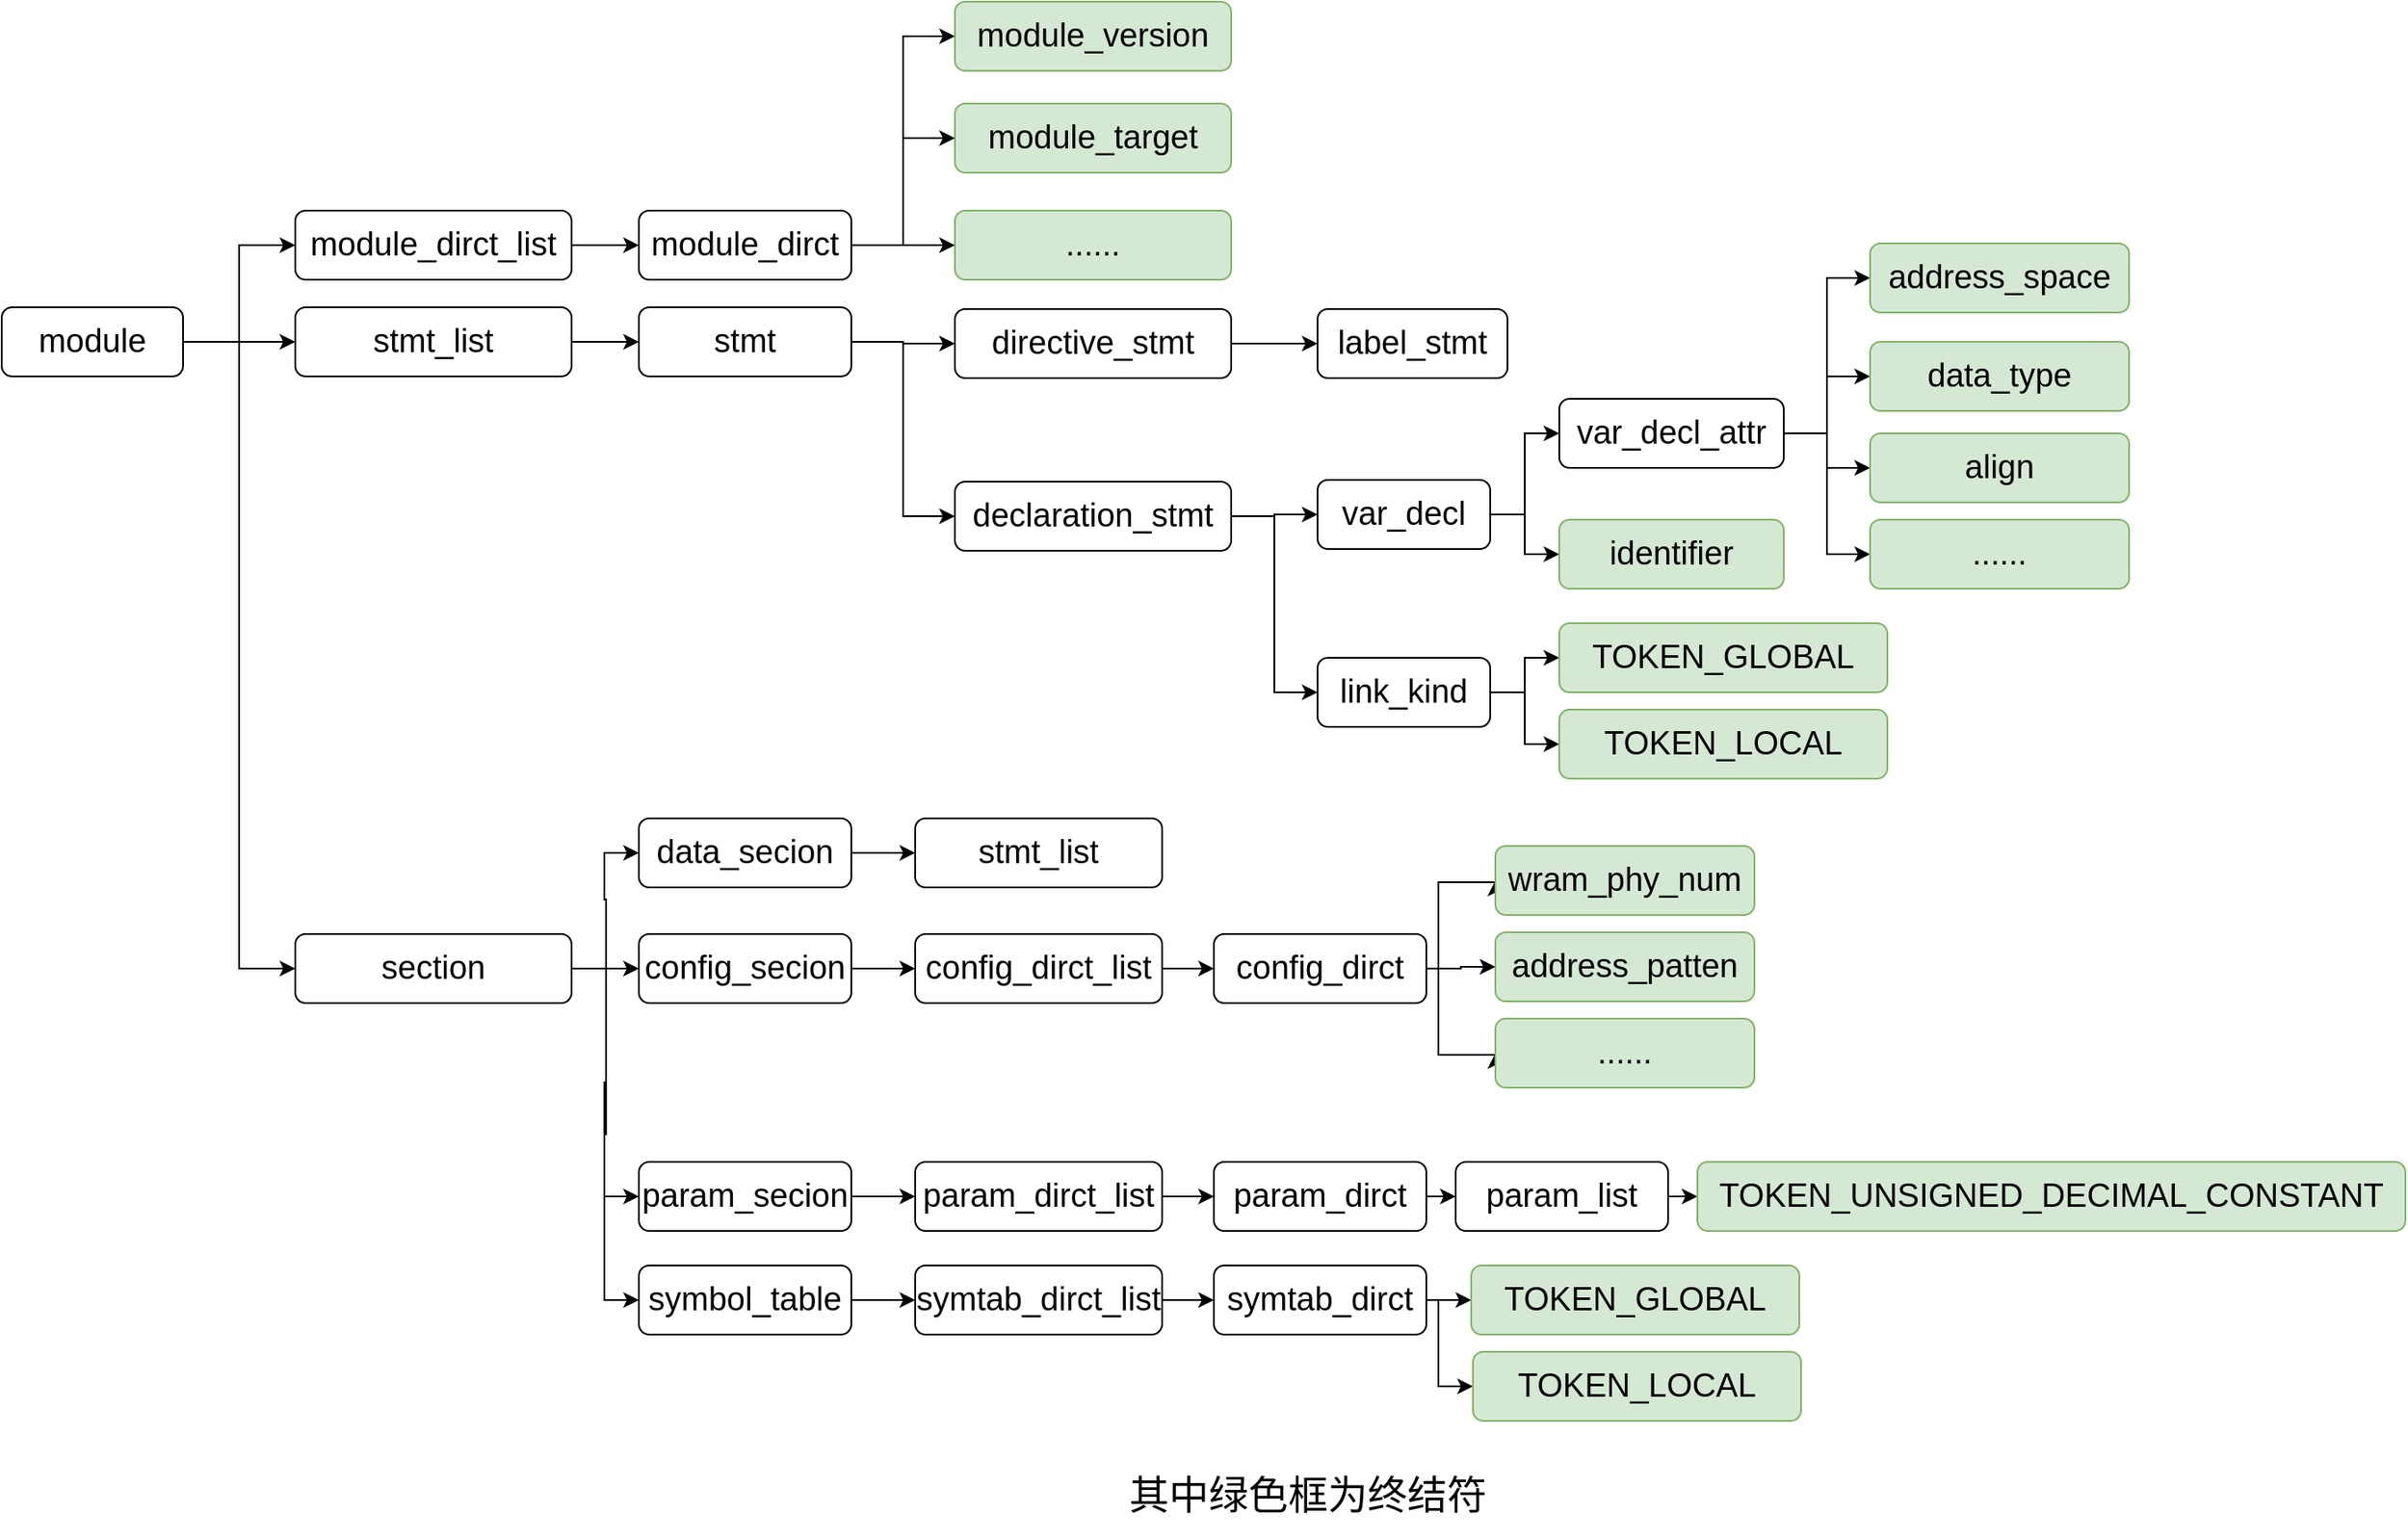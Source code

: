 <mxfile version="21.6.6" type="github">
  <diagram id="C5RBs43oDa-KdzZeNtuy" name="Page-1">
    <mxGraphModel dx="1795" dy="1033" grid="1" gridSize="10" guides="1" tooltips="1" connect="1" arrows="1" fold="1" page="1" pageScale="1" pageWidth="827" pageHeight="1169" math="0" shadow="0">
      <root>
        <mxCell id="WIyWlLk6GJQsqaUBKTNV-0" />
        <mxCell id="WIyWlLk6GJQsqaUBKTNV-1" parent="WIyWlLk6GJQsqaUBKTNV-0" />
        <mxCell id="9TsU0oxgmrffolLevtJS-0" value="&lt;font style=&quot;font-size: 23px;&quot;&gt;其中绿色框为终结符&lt;/font&gt;" style="text;strokeColor=none;align=left;fillColor=none;html=1;verticalAlign=middle;whiteSpace=wrap;rounded=0;" parent="WIyWlLk6GJQsqaUBKTNV-1" vertex="1">
          <mxGeometry x="691" y="880" width="225" height="50" as="geometry" />
        </mxCell>
        <mxCell id="9TsU0oxgmrffolLevtJS-9" style="edgeStyle=orthogonalEdgeStyle;rounded=0;orthogonalLoop=1;jettySize=auto;html=1;exitX=1;exitY=0.5;exitDx=0;exitDy=0;entryX=0;entryY=0.5;entryDx=0;entryDy=0;" parent="WIyWlLk6GJQsqaUBKTNV-1" source="9TsU0oxgmrffolLevtJS-1" target="9TsU0oxgmrffolLevtJS-2" edge="1">
          <mxGeometry relative="1" as="geometry" />
        </mxCell>
        <mxCell id="9TsU0oxgmrffolLevtJS-11" style="edgeStyle=orthogonalEdgeStyle;rounded=0;orthogonalLoop=1;jettySize=auto;html=1;exitX=1;exitY=0.5;exitDx=0;exitDy=0;entryX=0;entryY=0.5;entryDx=0;entryDy=0;" parent="WIyWlLk6GJQsqaUBKTNV-1" source="9TsU0oxgmrffolLevtJS-1" target="9TsU0oxgmrffolLevtJS-3" edge="1">
          <mxGeometry relative="1" as="geometry" />
        </mxCell>
        <mxCell id="9BdcQisxTK_R5sLs8ezM-1" style="edgeStyle=orthogonalEdgeStyle;rounded=0;orthogonalLoop=1;jettySize=auto;html=1;exitX=1;exitY=0.5;exitDx=0;exitDy=0;entryX=0;entryY=0.5;entryDx=0;entryDy=0;" edge="1" parent="WIyWlLk6GJQsqaUBKTNV-1" source="9TsU0oxgmrffolLevtJS-1" target="9BdcQisxTK_R5sLs8ezM-0">
          <mxGeometry relative="1" as="geometry" />
        </mxCell>
        <mxCell id="9TsU0oxgmrffolLevtJS-1" value="&lt;font style=&quot;font-size: 19px;&quot;&gt;module&lt;/font&gt;" style="rounded=1;whiteSpace=wrap;html=1;" parent="WIyWlLk6GJQsqaUBKTNV-1" vertex="1">
          <mxGeometry x="40" y="217" width="105" height="40" as="geometry" />
        </mxCell>
        <mxCell id="9BdcQisxTK_R5sLs8ezM-3" style="edgeStyle=orthogonalEdgeStyle;rounded=0;orthogonalLoop=1;jettySize=auto;html=1;exitX=1;exitY=0.5;exitDx=0;exitDy=0;entryX=0;entryY=0.5;entryDx=0;entryDy=0;" edge="1" parent="WIyWlLk6GJQsqaUBKTNV-1" source="9TsU0oxgmrffolLevtJS-2" target="9BdcQisxTK_R5sLs8ezM-2">
          <mxGeometry relative="1" as="geometry" />
        </mxCell>
        <mxCell id="9TsU0oxgmrffolLevtJS-2" value="&lt;font style=&quot;font-size: 19px;&quot;&gt;module_dirct_list&lt;/font&gt;" style="rounded=1;whiteSpace=wrap;html=1;" parent="WIyWlLk6GJQsqaUBKTNV-1" vertex="1">
          <mxGeometry x="210" y="161" width="160" height="40" as="geometry" />
        </mxCell>
        <mxCell id="9BdcQisxTK_R5sLs8ezM-10" style="edgeStyle=orthogonalEdgeStyle;rounded=0;orthogonalLoop=1;jettySize=auto;html=1;exitX=1;exitY=0.5;exitDx=0;exitDy=0;entryX=0;entryY=0.5;entryDx=0;entryDy=0;" edge="1" parent="WIyWlLk6GJQsqaUBKTNV-1" source="9TsU0oxgmrffolLevtJS-3" target="9BdcQisxTK_R5sLs8ezM-9">
          <mxGeometry relative="1" as="geometry" />
        </mxCell>
        <mxCell id="9TsU0oxgmrffolLevtJS-3" value="&lt;font style=&quot;font-size: 19px;&quot;&gt;stmt_list&lt;/font&gt;" style="rounded=1;whiteSpace=wrap;html=1;" parent="WIyWlLk6GJQsqaUBKTNV-1" vertex="1">
          <mxGeometry x="210" y="217" width="160" height="40" as="geometry" />
        </mxCell>
        <mxCell id="9TsU0oxgmrffolLevtJS-40" value="&lt;font style=&quot;font-size: 19px;&quot;&gt;module_version&lt;br&gt;&lt;/font&gt;" style="rounded=1;whiteSpace=wrap;html=1;fillColor=#d5e8d4;strokeColor=#82b366;" parent="WIyWlLk6GJQsqaUBKTNV-1" vertex="1">
          <mxGeometry x="592" y="40" width="160" height="40" as="geometry" />
        </mxCell>
        <mxCell id="9TsU0oxgmrffolLevtJS-41" value="&lt;font style=&quot;font-size: 19px;&quot;&gt;module_target&lt;br&gt;&lt;/font&gt;" style="rounded=1;whiteSpace=wrap;html=1;fillColor=#d5e8d4;strokeColor=#82b366;" parent="WIyWlLk6GJQsqaUBKTNV-1" vertex="1">
          <mxGeometry x="592" y="99" width="160" height="40" as="geometry" />
        </mxCell>
        <mxCell id="9TsU0oxgmrffolLevtJS-42" value="&lt;font style=&quot;font-size: 19px;&quot;&gt;......&lt;br&gt;&lt;/font&gt;" style="rounded=1;whiteSpace=wrap;html=1;fillColor=#d5e8d4;strokeColor=#82b366;" parent="WIyWlLk6GJQsqaUBKTNV-1" vertex="1">
          <mxGeometry x="592" y="161" width="160" height="40" as="geometry" />
        </mxCell>
        <mxCell id="9TsU0oxgmrffolLevtJS-55" style="edgeStyle=orthogonalEdgeStyle;rounded=0;orthogonalLoop=1;jettySize=auto;html=1;exitX=1;exitY=0.5;exitDx=0;exitDy=0;entryX=0;entryY=0.5;entryDx=0;entryDy=0;" parent="WIyWlLk6GJQsqaUBKTNV-1" source="9TsU0oxgmrffolLevtJS-49" target="9TsU0oxgmrffolLevtJS-51" edge="1">
          <mxGeometry relative="1" as="geometry" />
        </mxCell>
        <mxCell id="9TsU0oxgmrffolLevtJS-49" value="&lt;font style=&quot;font-size: 19px;&quot;&gt;directive_stmt&lt;/font&gt;" style="rounded=1;whiteSpace=wrap;html=1;" parent="WIyWlLk6GJQsqaUBKTNV-1" vertex="1">
          <mxGeometry x="592" y="218" width="160" height="40" as="geometry" />
        </mxCell>
        <mxCell id="9TsU0oxgmrffolLevtJS-58" style="edgeStyle=orthogonalEdgeStyle;rounded=0;orthogonalLoop=1;jettySize=auto;html=1;exitX=1;exitY=0.5;exitDx=0;exitDy=0;entryX=0;entryY=0.5;entryDx=0;entryDy=0;" parent="WIyWlLk6GJQsqaUBKTNV-1" source="9TsU0oxgmrffolLevtJS-50" target="9TsU0oxgmrffolLevtJS-56" edge="1">
          <mxGeometry relative="1" as="geometry" />
        </mxCell>
        <mxCell id="9BdcQisxTK_R5sLs8ezM-27" style="edgeStyle=orthogonalEdgeStyle;rounded=0;orthogonalLoop=1;jettySize=auto;html=1;exitX=1;exitY=0.5;exitDx=0;exitDy=0;entryX=0;entryY=0.5;entryDx=0;entryDy=0;" edge="1" parent="WIyWlLk6GJQsqaUBKTNV-1" source="9TsU0oxgmrffolLevtJS-50" target="9BdcQisxTK_R5sLs8ezM-23">
          <mxGeometry relative="1" as="geometry" />
        </mxCell>
        <mxCell id="9TsU0oxgmrffolLevtJS-50" value="&lt;font style=&quot;font-size: 19px;&quot;&gt;declaration_stmt&lt;/font&gt;" style="rounded=1;whiteSpace=wrap;html=1;" parent="WIyWlLk6GJQsqaUBKTNV-1" vertex="1">
          <mxGeometry x="592" y="318" width="160" height="40" as="geometry" />
        </mxCell>
        <mxCell id="9TsU0oxgmrffolLevtJS-51" value="&lt;font style=&quot;font-size: 19px;&quot;&gt;label_stmt&lt;/font&gt;" style="rounded=1;whiteSpace=wrap;html=1;" parent="WIyWlLk6GJQsqaUBKTNV-1" vertex="1">
          <mxGeometry x="802" y="218" width="110" height="40" as="geometry" />
        </mxCell>
        <mxCell id="9TsU0oxgmrffolLevtJS-62" style="edgeStyle=orthogonalEdgeStyle;rounded=0;orthogonalLoop=1;jettySize=auto;html=1;exitX=1;exitY=0.5;exitDx=0;exitDy=0;entryX=0;entryY=0.5;entryDx=0;entryDy=0;" parent="WIyWlLk6GJQsqaUBKTNV-1" source="9TsU0oxgmrffolLevtJS-56" target="9TsU0oxgmrffolLevtJS-61" edge="1">
          <mxGeometry relative="1" as="geometry" />
        </mxCell>
        <mxCell id="9BdcQisxTK_R5sLs8ezM-14" style="edgeStyle=orthogonalEdgeStyle;rounded=0;orthogonalLoop=1;jettySize=auto;html=1;exitX=1;exitY=0.5;exitDx=0;exitDy=0;entryX=0;entryY=0.5;entryDx=0;entryDy=0;" edge="1" parent="WIyWlLk6GJQsqaUBKTNV-1" source="9TsU0oxgmrffolLevtJS-56" target="9BdcQisxTK_R5sLs8ezM-13">
          <mxGeometry relative="1" as="geometry" />
        </mxCell>
        <mxCell id="9TsU0oxgmrffolLevtJS-56" value="&lt;font style=&quot;font-size: 19px;&quot;&gt;var_decl&lt;/font&gt;" style="rounded=1;whiteSpace=wrap;html=1;" parent="WIyWlLk6GJQsqaUBKTNV-1" vertex="1">
          <mxGeometry x="802" y="317" width="100" height="40" as="geometry" />
        </mxCell>
        <mxCell id="9BdcQisxTK_R5sLs8ezM-19" style="edgeStyle=orthogonalEdgeStyle;rounded=0;orthogonalLoop=1;jettySize=auto;html=1;exitX=1;exitY=0.5;exitDx=0;exitDy=0;entryX=0;entryY=0.5;entryDx=0;entryDy=0;" edge="1" parent="WIyWlLk6GJQsqaUBKTNV-1" source="9TsU0oxgmrffolLevtJS-61" target="9BdcQisxTK_R5sLs8ezM-15">
          <mxGeometry relative="1" as="geometry" />
        </mxCell>
        <mxCell id="9BdcQisxTK_R5sLs8ezM-20" style="edgeStyle=orthogonalEdgeStyle;rounded=0;orthogonalLoop=1;jettySize=auto;html=1;exitX=1;exitY=0.5;exitDx=0;exitDy=0;entryX=0;entryY=0.5;entryDx=0;entryDy=0;" edge="1" parent="WIyWlLk6GJQsqaUBKTNV-1" source="9TsU0oxgmrffolLevtJS-61" target="9BdcQisxTK_R5sLs8ezM-16">
          <mxGeometry relative="1" as="geometry" />
        </mxCell>
        <mxCell id="9BdcQisxTK_R5sLs8ezM-21" style="edgeStyle=orthogonalEdgeStyle;rounded=0;orthogonalLoop=1;jettySize=auto;html=1;exitX=1;exitY=0.5;exitDx=0;exitDy=0;entryX=0;entryY=0.5;entryDx=0;entryDy=0;" edge="1" parent="WIyWlLk6GJQsqaUBKTNV-1" source="9TsU0oxgmrffolLevtJS-61" target="9BdcQisxTK_R5sLs8ezM-17">
          <mxGeometry relative="1" as="geometry" />
        </mxCell>
        <mxCell id="9BdcQisxTK_R5sLs8ezM-22" style="edgeStyle=orthogonalEdgeStyle;rounded=0;orthogonalLoop=1;jettySize=auto;html=1;exitX=1;exitY=0.5;exitDx=0;exitDy=0;entryX=0;entryY=0.5;entryDx=0;entryDy=0;" edge="1" parent="WIyWlLk6GJQsqaUBKTNV-1" source="9TsU0oxgmrffolLevtJS-61" target="9BdcQisxTK_R5sLs8ezM-18">
          <mxGeometry relative="1" as="geometry" />
        </mxCell>
        <mxCell id="9TsU0oxgmrffolLevtJS-61" value="&lt;font style=&quot;font-size: 19px;&quot;&gt;var_decl_attr&lt;/font&gt;" style="rounded=1;whiteSpace=wrap;html=1;" parent="WIyWlLk6GJQsqaUBKTNV-1" vertex="1">
          <mxGeometry x="942" y="270" width="130" height="40" as="geometry" />
        </mxCell>
        <mxCell id="9BdcQisxTK_R5sLs8ezM-34" style="edgeStyle=orthogonalEdgeStyle;rounded=0;orthogonalLoop=1;jettySize=auto;html=1;exitX=1;exitY=0.5;exitDx=0;exitDy=0;entryX=0;entryY=0.5;entryDx=0;entryDy=0;" edge="1" parent="WIyWlLk6GJQsqaUBKTNV-1" source="9BdcQisxTK_R5sLs8ezM-0" target="9BdcQisxTK_R5sLs8ezM-30">
          <mxGeometry relative="1" as="geometry" />
        </mxCell>
        <mxCell id="9BdcQisxTK_R5sLs8ezM-35" style="edgeStyle=orthogonalEdgeStyle;rounded=0;orthogonalLoop=1;jettySize=auto;html=1;exitX=1;exitY=0.5;exitDx=0;exitDy=0;entryX=0;entryY=0.5;entryDx=0;entryDy=0;" edge="1" parent="WIyWlLk6GJQsqaUBKTNV-1" source="9BdcQisxTK_R5sLs8ezM-0" target="9BdcQisxTK_R5sLs8ezM-31">
          <mxGeometry relative="1" as="geometry" />
        </mxCell>
        <mxCell id="9BdcQisxTK_R5sLs8ezM-36" style="edgeStyle=orthogonalEdgeStyle;rounded=0;orthogonalLoop=1;jettySize=auto;html=1;exitX=1;exitY=0.5;exitDx=0;exitDy=0;entryX=0;entryY=0.5;entryDx=0;entryDy=0;" edge="1" parent="WIyWlLk6GJQsqaUBKTNV-1" source="9BdcQisxTK_R5sLs8ezM-0" target="9BdcQisxTK_R5sLs8ezM-32">
          <mxGeometry relative="1" as="geometry" />
        </mxCell>
        <mxCell id="9BdcQisxTK_R5sLs8ezM-37" style="edgeStyle=orthogonalEdgeStyle;rounded=0;orthogonalLoop=1;jettySize=auto;html=1;exitX=1;exitY=0.5;exitDx=0;exitDy=0;entryX=0;entryY=0.5;entryDx=0;entryDy=0;" edge="1" parent="WIyWlLk6GJQsqaUBKTNV-1" source="9BdcQisxTK_R5sLs8ezM-0" target="9BdcQisxTK_R5sLs8ezM-33">
          <mxGeometry relative="1" as="geometry" />
        </mxCell>
        <mxCell id="9BdcQisxTK_R5sLs8ezM-0" value="&lt;font style=&quot;font-size: 19px;&quot;&gt;section&lt;/font&gt;" style="rounded=1;whiteSpace=wrap;html=1;" vertex="1" parent="WIyWlLk6GJQsqaUBKTNV-1">
          <mxGeometry x="210" y="580" width="160" height="40" as="geometry" />
        </mxCell>
        <mxCell id="9BdcQisxTK_R5sLs8ezM-4" style="edgeStyle=orthogonalEdgeStyle;rounded=0;orthogonalLoop=1;jettySize=auto;html=1;exitX=1;exitY=0.5;exitDx=0;exitDy=0;entryX=0;entryY=0.5;entryDx=0;entryDy=0;" edge="1" parent="WIyWlLk6GJQsqaUBKTNV-1" source="9BdcQisxTK_R5sLs8ezM-2" target="9TsU0oxgmrffolLevtJS-40">
          <mxGeometry relative="1" as="geometry" />
        </mxCell>
        <mxCell id="9BdcQisxTK_R5sLs8ezM-5" style="edgeStyle=orthogonalEdgeStyle;rounded=0;orthogonalLoop=1;jettySize=auto;html=1;exitX=1;exitY=0.5;exitDx=0;exitDy=0;entryX=0;entryY=0.5;entryDx=0;entryDy=0;" edge="1" parent="WIyWlLk6GJQsqaUBKTNV-1" source="9BdcQisxTK_R5sLs8ezM-2" target="9TsU0oxgmrffolLevtJS-41">
          <mxGeometry relative="1" as="geometry" />
        </mxCell>
        <mxCell id="9BdcQisxTK_R5sLs8ezM-6" style="edgeStyle=orthogonalEdgeStyle;rounded=0;orthogonalLoop=1;jettySize=auto;html=1;exitX=1;exitY=0.5;exitDx=0;exitDy=0;entryX=0;entryY=0.5;entryDx=0;entryDy=0;" edge="1" parent="WIyWlLk6GJQsqaUBKTNV-1" source="9BdcQisxTK_R5sLs8ezM-2" target="9TsU0oxgmrffolLevtJS-42">
          <mxGeometry relative="1" as="geometry" />
        </mxCell>
        <mxCell id="9BdcQisxTK_R5sLs8ezM-2" value="&lt;font style=&quot;font-size: 19px;&quot;&gt;module_dirct&lt;/font&gt;" style="rounded=1;whiteSpace=wrap;html=1;" vertex="1" parent="WIyWlLk6GJQsqaUBKTNV-1">
          <mxGeometry x="409" y="161" width="123" height="40" as="geometry" />
        </mxCell>
        <mxCell id="9BdcQisxTK_R5sLs8ezM-11" style="edgeStyle=orthogonalEdgeStyle;rounded=0;orthogonalLoop=1;jettySize=auto;html=1;exitX=1;exitY=0.5;exitDx=0;exitDy=0;entryX=0;entryY=0.5;entryDx=0;entryDy=0;" edge="1" parent="WIyWlLk6GJQsqaUBKTNV-1" source="9BdcQisxTK_R5sLs8ezM-9" target="9TsU0oxgmrffolLevtJS-49">
          <mxGeometry relative="1" as="geometry" />
        </mxCell>
        <mxCell id="9BdcQisxTK_R5sLs8ezM-12" style="edgeStyle=orthogonalEdgeStyle;rounded=0;orthogonalLoop=1;jettySize=auto;html=1;exitX=1;exitY=0.5;exitDx=0;exitDy=0;entryX=0;entryY=0.5;entryDx=0;entryDy=0;" edge="1" parent="WIyWlLk6GJQsqaUBKTNV-1" source="9BdcQisxTK_R5sLs8ezM-9" target="9TsU0oxgmrffolLevtJS-50">
          <mxGeometry relative="1" as="geometry" />
        </mxCell>
        <mxCell id="9BdcQisxTK_R5sLs8ezM-9" value="&lt;font style=&quot;font-size: 19px;&quot;&gt;stmt&lt;/font&gt;" style="rounded=1;whiteSpace=wrap;html=1;" vertex="1" parent="WIyWlLk6GJQsqaUBKTNV-1">
          <mxGeometry x="409" y="217" width="123" height="40" as="geometry" />
        </mxCell>
        <mxCell id="9BdcQisxTK_R5sLs8ezM-13" value="&lt;font style=&quot;font-size: 19px;&quot;&gt;identifier&lt;/font&gt;" style="rounded=1;whiteSpace=wrap;html=1;fillColor=#d5e8d4;strokeColor=#82b366;" vertex="1" parent="WIyWlLk6GJQsqaUBKTNV-1">
          <mxGeometry x="942" y="340" width="130" height="40" as="geometry" />
        </mxCell>
        <mxCell id="9BdcQisxTK_R5sLs8ezM-15" value="&lt;font style=&quot;font-size: 19px;&quot;&gt;address_space&lt;/font&gt;" style="rounded=1;whiteSpace=wrap;html=1;fillColor=#d5e8d4;strokeColor=#82b366;" vertex="1" parent="WIyWlLk6GJQsqaUBKTNV-1">
          <mxGeometry x="1122" y="180" width="150" height="40" as="geometry" />
        </mxCell>
        <mxCell id="9BdcQisxTK_R5sLs8ezM-16" value="&lt;font style=&quot;font-size: 19px;&quot;&gt;data_type&lt;/font&gt;" style="rounded=1;whiteSpace=wrap;html=1;fillColor=#d5e8d4;strokeColor=#82b366;" vertex="1" parent="WIyWlLk6GJQsqaUBKTNV-1">
          <mxGeometry x="1122" y="237" width="150" height="40" as="geometry" />
        </mxCell>
        <mxCell id="9BdcQisxTK_R5sLs8ezM-17" value="&lt;font style=&quot;font-size: 19px;&quot;&gt;align&lt;/font&gt;" style="rounded=1;whiteSpace=wrap;html=1;fillColor=#d5e8d4;strokeColor=#82b366;" vertex="1" parent="WIyWlLk6GJQsqaUBKTNV-1">
          <mxGeometry x="1122" y="290" width="150" height="40" as="geometry" />
        </mxCell>
        <mxCell id="9BdcQisxTK_R5sLs8ezM-18" value="&lt;font style=&quot;font-size: 19px;&quot;&gt;......&lt;/font&gt;" style="rounded=1;whiteSpace=wrap;html=1;fillColor=#d5e8d4;strokeColor=#82b366;" vertex="1" parent="WIyWlLk6GJQsqaUBKTNV-1">
          <mxGeometry x="1122" y="340" width="150" height="40" as="geometry" />
        </mxCell>
        <mxCell id="9BdcQisxTK_R5sLs8ezM-28" style="edgeStyle=orthogonalEdgeStyle;rounded=0;orthogonalLoop=1;jettySize=auto;html=1;exitX=1;exitY=0.5;exitDx=0;exitDy=0;entryX=0;entryY=0.5;entryDx=0;entryDy=0;" edge="1" parent="WIyWlLk6GJQsqaUBKTNV-1" source="9BdcQisxTK_R5sLs8ezM-23" target="9BdcQisxTK_R5sLs8ezM-24">
          <mxGeometry relative="1" as="geometry" />
        </mxCell>
        <mxCell id="9BdcQisxTK_R5sLs8ezM-29" style="edgeStyle=orthogonalEdgeStyle;rounded=0;orthogonalLoop=1;jettySize=auto;html=1;exitX=1;exitY=0.5;exitDx=0;exitDy=0;entryX=0;entryY=0.5;entryDx=0;entryDy=0;" edge="1" parent="WIyWlLk6GJQsqaUBKTNV-1" source="9BdcQisxTK_R5sLs8ezM-23" target="9BdcQisxTK_R5sLs8ezM-26">
          <mxGeometry relative="1" as="geometry" />
        </mxCell>
        <mxCell id="9BdcQisxTK_R5sLs8ezM-23" value="&lt;font style=&quot;font-size: 19px;&quot;&gt;link_kind&lt;/font&gt;" style="rounded=1;whiteSpace=wrap;html=1;" vertex="1" parent="WIyWlLk6GJQsqaUBKTNV-1">
          <mxGeometry x="802" y="420" width="100" height="40" as="geometry" />
        </mxCell>
        <mxCell id="9BdcQisxTK_R5sLs8ezM-24" value="&lt;font style=&quot;font-size: 19px;&quot;&gt;TOKEN_GLOBAL&lt;/font&gt;" style="rounded=1;whiteSpace=wrap;html=1;fillColor=#d5e8d4;strokeColor=#82b366;" vertex="1" parent="WIyWlLk6GJQsqaUBKTNV-1">
          <mxGeometry x="942" y="400" width="190" height="40" as="geometry" />
        </mxCell>
        <mxCell id="9BdcQisxTK_R5sLs8ezM-26" value="&lt;font style=&quot;font-size: 19px;&quot;&gt;TOKEN_LOCAL&lt;/font&gt;" style="rounded=1;whiteSpace=wrap;html=1;fillColor=#d5e8d4;strokeColor=#82b366;" vertex="1" parent="WIyWlLk6GJQsqaUBKTNV-1">
          <mxGeometry x="942" y="450" width="190" height="40" as="geometry" />
        </mxCell>
        <mxCell id="9BdcQisxTK_R5sLs8ezM-51" style="edgeStyle=orthogonalEdgeStyle;rounded=0;orthogonalLoop=1;jettySize=auto;html=1;exitX=1;exitY=0.5;exitDx=0;exitDy=0;entryX=0;entryY=0.5;entryDx=0;entryDy=0;" edge="1" parent="WIyWlLk6GJQsqaUBKTNV-1" source="9BdcQisxTK_R5sLs8ezM-30" target="9BdcQisxTK_R5sLs8ezM-38">
          <mxGeometry relative="1" as="geometry" />
        </mxCell>
        <mxCell id="9BdcQisxTK_R5sLs8ezM-30" value="&lt;font style=&quot;font-size: 19px;&quot;&gt;data_secion&lt;/font&gt;" style="rounded=1;whiteSpace=wrap;html=1;" vertex="1" parent="WIyWlLk6GJQsqaUBKTNV-1">
          <mxGeometry x="409" y="513" width="123" height="40" as="geometry" />
        </mxCell>
        <mxCell id="9BdcQisxTK_R5sLs8ezM-46" style="edgeStyle=orthogonalEdgeStyle;rounded=0;orthogonalLoop=1;jettySize=auto;html=1;exitX=1;exitY=0.5;exitDx=0;exitDy=0;entryX=0;entryY=0.5;entryDx=0;entryDy=0;" edge="1" parent="WIyWlLk6GJQsqaUBKTNV-1" source="9BdcQisxTK_R5sLs8ezM-31" target="9BdcQisxTK_R5sLs8ezM-39">
          <mxGeometry relative="1" as="geometry" />
        </mxCell>
        <mxCell id="9BdcQisxTK_R5sLs8ezM-31" value="&lt;font style=&quot;font-size: 19px;&quot;&gt;config_secion&lt;/font&gt;" style="rounded=1;whiteSpace=wrap;html=1;" vertex="1" parent="WIyWlLk6GJQsqaUBKTNV-1">
          <mxGeometry x="409" y="580" width="123" height="40" as="geometry" />
        </mxCell>
        <mxCell id="9BdcQisxTK_R5sLs8ezM-52" value="" style="edgeStyle=orthogonalEdgeStyle;rounded=0;orthogonalLoop=1;jettySize=auto;html=1;" edge="1" parent="WIyWlLk6GJQsqaUBKTNV-1" source="9BdcQisxTK_R5sLs8ezM-32" target="9BdcQisxTK_R5sLs8ezM-40">
          <mxGeometry relative="1" as="geometry" />
        </mxCell>
        <mxCell id="9BdcQisxTK_R5sLs8ezM-32" value="&lt;font style=&quot;font-size: 19px;&quot;&gt;param_secion&lt;/font&gt;" style="rounded=1;whiteSpace=wrap;html=1;" vertex="1" parent="WIyWlLk6GJQsqaUBKTNV-1">
          <mxGeometry x="409" y="712" width="123" height="40" as="geometry" />
        </mxCell>
        <mxCell id="9BdcQisxTK_R5sLs8ezM-57" value="" style="edgeStyle=orthogonalEdgeStyle;rounded=0;orthogonalLoop=1;jettySize=auto;html=1;" edge="1" parent="WIyWlLk6GJQsqaUBKTNV-1" source="9BdcQisxTK_R5sLs8ezM-33" target="9BdcQisxTK_R5sLs8ezM-41">
          <mxGeometry relative="1" as="geometry" />
        </mxCell>
        <mxCell id="9BdcQisxTK_R5sLs8ezM-33" value="&lt;font style=&quot;font-size: 19px;&quot;&gt;symbol_table&lt;/font&gt;" style="rounded=1;whiteSpace=wrap;html=1;" vertex="1" parent="WIyWlLk6GJQsqaUBKTNV-1">
          <mxGeometry x="409" y="772" width="123" height="40" as="geometry" />
        </mxCell>
        <mxCell id="9BdcQisxTK_R5sLs8ezM-38" value="&lt;font style=&quot;font-size: 19px;&quot;&gt;stmt_list&lt;/font&gt;" style="rounded=1;whiteSpace=wrap;html=1;" vertex="1" parent="WIyWlLk6GJQsqaUBKTNV-1">
          <mxGeometry x="569" y="513" width="143" height="40" as="geometry" />
        </mxCell>
        <mxCell id="9BdcQisxTK_R5sLs8ezM-47" style="edgeStyle=orthogonalEdgeStyle;rounded=0;orthogonalLoop=1;jettySize=auto;html=1;exitX=1;exitY=0.5;exitDx=0;exitDy=0;entryX=0;entryY=0.5;entryDx=0;entryDy=0;" edge="1" parent="WIyWlLk6GJQsqaUBKTNV-1" source="9BdcQisxTK_R5sLs8ezM-39" target="9BdcQisxTK_R5sLs8ezM-42">
          <mxGeometry relative="1" as="geometry" />
        </mxCell>
        <mxCell id="9BdcQisxTK_R5sLs8ezM-39" value="&lt;font style=&quot;font-size: 19px;&quot;&gt;config_dirct_list&lt;/font&gt;" style="rounded=1;whiteSpace=wrap;html=1;" vertex="1" parent="WIyWlLk6GJQsqaUBKTNV-1">
          <mxGeometry x="569" y="580" width="143" height="40" as="geometry" />
        </mxCell>
        <mxCell id="9BdcQisxTK_R5sLs8ezM-54" value="" style="edgeStyle=orthogonalEdgeStyle;rounded=0;orthogonalLoop=1;jettySize=auto;html=1;" edge="1" parent="WIyWlLk6GJQsqaUBKTNV-1" source="9BdcQisxTK_R5sLs8ezM-40" target="9BdcQisxTK_R5sLs8ezM-53">
          <mxGeometry relative="1" as="geometry" />
        </mxCell>
        <mxCell id="9BdcQisxTK_R5sLs8ezM-40" value="&lt;font style=&quot;font-size: 19px;&quot;&gt;param_dirct_list&lt;/font&gt;" style="rounded=1;whiteSpace=wrap;html=1;" vertex="1" parent="WIyWlLk6GJQsqaUBKTNV-1">
          <mxGeometry x="569" y="712" width="143" height="40" as="geometry" />
        </mxCell>
        <mxCell id="9BdcQisxTK_R5sLs8ezM-59" style="edgeStyle=orthogonalEdgeStyle;rounded=0;orthogonalLoop=1;jettySize=auto;html=1;exitX=1;exitY=0.5;exitDx=0;exitDy=0;entryX=0;entryY=0.5;entryDx=0;entryDy=0;" edge="1" parent="WIyWlLk6GJQsqaUBKTNV-1" source="9BdcQisxTK_R5sLs8ezM-41" target="9BdcQisxTK_R5sLs8ezM-58">
          <mxGeometry relative="1" as="geometry" />
        </mxCell>
        <mxCell id="9BdcQisxTK_R5sLs8ezM-41" value="&lt;font style=&quot;font-size: 19px;&quot;&gt;symtab_dirct_list&lt;/font&gt;" style="rounded=1;whiteSpace=wrap;html=1;" vertex="1" parent="WIyWlLk6GJQsqaUBKTNV-1">
          <mxGeometry x="569" y="772" width="143" height="40" as="geometry" />
        </mxCell>
        <mxCell id="9BdcQisxTK_R5sLs8ezM-48" style="edgeStyle=orthogonalEdgeStyle;rounded=0;orthogonalLoop=1;jettySize=auto;html=1;exitX=1;exitY=0.5;exitDx=0;exitDy=0;entryX=0;entryY=0.5;entryDx=0;entryDy=0;" edge="1" parent="WIyWlLk6GJQsqaUBKTNV-1" source="9BdcQisxTK_R5sLs8ezM-42" target="9BdcQisxTK_R5sLs8ezM-44">
          <mxGeometry relative="1" as="geometry">
            <Array as="points">
              <mxPoint x="872" y="600" />
              <mxPoint x="872" y="550" />
            </Array>
          </mxGeometry>
        </mxCell>
        <mxCell id="9BdcQisxTK_R5sLs8ezM-49" style="edgeStyle=orthogonalEdgeStyle;rounded=0;orthogonalLoop=1;jettySize=auto;html=1;exitX=1;exitY=0.5;exitDx=0;exitDy=0;entryX=0;entryY=0.5;entryDx=0;entryDy=0;" edge="1" parent="WIyWlLk6GJQsqaUBKTNV-1" source="9BdcQisxTK_R5sLs8ezM-42" target="9BdcQisxTK_R5sLs8ezM-45">
          <mxGeometry relative="1" as="geometry" />
        </mxCell>
        <mxCell id="9BdcQisxTK_R5sLs8ezM-50" style="edgeStyle=orthogonalEdgeStyle;rounded=0;orthogonalLoop=1;jettySize=auto;html=1;exitX=1;exitY=0.5;exitDx=0;exitDy=0;entryX=0;entryY=0.5;entryDx=0;entryDy=0;" edge="1" parent="WIyWlLk6GJQsqaUBKTNV-1" source="9BdcQisxTK_R5sLs8ezM-42" target="9BdcQisxTK_R5sLs8ezM-43">
          <mxGeometry relative="1" as="geometry">
            <Array as="points">
              <mxPoint x="872" y="600" />
              <mxPoint x="872" y="650" />
            </Array>
          </mxGeometry>
        </mxCell>
        <mxCell id="9BdcQisxTK_R5sLs8ezM-42" value="&lt;font style=&quot;font-size: 19px;&quot;&gt;config_dirct&lt;/font&gt;" style="rounded=1;whiteSpace=wrap;html=1;" vertex="1" parent="WIyWlLk6GJQsqaUBKTNV-1">
          <mxGeometry x="742" y="580" width="123" height="40" as="geometry" />
        </mxCell>
        <mxCell id="9BdcQisxTK_R5sLs8ezM-43" value="&lt;font style=&quot;font-size: 19px;&quot;&gt;......&lt;/font&gt;" style="rounded=1;whiteSpace=wrap;html=1;fillColor=#d5e8d4;strokeColor=#82b366;" vertex="1" parent="WIyWlLk6GJQsqaUBKTNV-1">
          <mxGeometry x="905" y="629" width="150" height="40" as="geometry" />
        </mxCell>
        <mxCell id="9BdcQisxTK_R5sLs8ezM-44" value="&lt;font style=&quot;font-size: 19px;&quot;&gt;wram_phy_num&lt;/font&gt;" style="rounded=1;whiteSpace=wrap;html=1;fillColor=#d5e8d4;strokeColor=#82b366;" vertex="1" parent="WIyWlLk6GJQsqaUBKTNV-1">
          <mxGeometry x="905" y="529" width="150" height="40" as="geometry" />
        </mxCell>
        <mxCell id="9BdcQisxTK_R5sLs8ezM-45" value="&lt;font style=&quot;font-size: 19px;&quot;&gt;address_patten&lt;/font&gt;" style="rounded=1;whiteSpace=wrap;html=1;fillColor=#d5e8d4;strokeColor=#82b366;" vertex="1" parent="WIyWlLk6GJQsqaUBKTNV-1">
          <mxGeometry x="905" y="579" width="150" height="40" as="geometry" />
        </mxCell>
        <mxCell id="9BdcQisxTK_R5sLs8ezM-62" style="edgeStyle=orthogonalEdgeStyle;rounded=0;orthogonalLoop=1;jettySize=auto;html=1;exitX=1;exitY=0.5;exitDx=0;exitDy=0;entryX=0;entryY=0.5;entryDx=0;entryDy=0;" edge="1" parent="WIyWlLk6GJQsqaUBKTNV-1" source="9BdcQisxTK_R5sLs8ezM-53" target="9BdcQisxTK_R5sLs8ezM-60">
          <mxGeometry relative="1" as="geometry" />
        </mxCell>
        <mxCell id="9BdcQisxTK_R5sLs8ezM-53" value="&lt;font style=&quot;font-size: 19px;&quot;&gt;param_dirct&lt;/font&gt;" style="rounded=1;whiteSpace=wrap;html=1;" vertex="1" parent="WIyWlLk6GJQsqaUBKTNV-1">
          <mxGeometry x="742" y="712" width="123" height="40" as="geometry" />
        </mxCell>
        <mxCell id="9BdcQisxTK_R5sLs8ezM-66" style="edgeStyle=orthogonalEdgeStyle;rounded=0;orthogonalLoop=1;jettySize=auto;html=1;exitX=1;exitY=0.5;exitDx=0;exitDy=0;entryX=0;entryY=0.5;entryDx=0;entryDy=0;" edge="1" parent="WIyWlLk6GJQsqaUBKTNV-1" source="9BdcQisxTK_R5sLs8ezM-58" target="9BdcQisxTK_R5sLs8ezM-64">
          <mxGeometry relative="1" as="geometry" />
        </mxCell>
        <mxCell id="9BdcQisxTK_R5sLs8ezM-67" style="edgeStyle=orthogonalEdgeStyle;rounded=0;orthogonalLoop=1;jettySize=auto;html=1;exitX=1;exitY=0.5;exitDx=0;exitDy=0;entryX=0;entryY=0.5;entryDx=0;entryDy=0;" edge="1" parent="WIyWlLk6GJQsqaUBKTNV-1" source="9BdcQisxTK_R5sLs8ezM-58" target="9BdcQisxTK_R5sLs8ezM-65">
          <mxGeometry relative="1" as="geometry">
            <Array as="points">
              <mxPoint x="872" y="792" />
              <mxPoint x="872" y="842" />
            </Array>
          </mxGeometry>
        </mxCell>
        <mxCell id="9BdcQisxTK_R5sLs8ezM-58" value="&lt;font style=&quot;font-size: 19px;&quot;&gt;symtab_dirct&lt;/font&gt;" style="rounded=1;whiteSpace=wrap;html=1;" vertex="1" parent="WIyWlLk6GJQsqaUBKTNV-1">
          <mxGeometry x="742" y="772" width="123" height="40" as="geometry" />
        </mxCell>
        <mxCell id="9BdcQisxTK_R5sLs8ezM-63" style="edgeStyle=orthogonalEdgeStyle;rounded=0;orthogonalLoop=1;jettySize=auto;html=1;exitX=1;exitY=0.5;exitDx=0;exitDy=0;entryX=0;entryY=0.5;entryDx=0;entryDy=0;" edge="1" parent="WIyWlLk6GJQsqaUBKTNV-1" source="9BdcQisxTK_R5sLs8ezM-60" target="9BdcQisxTK_R5sLs8ezM-61">
          <mxGeometry relative="1" as="geometry" />
        </mxCell>
        <mxCell id="9BdcQisxTK_R5sLs8ezM-60" value="&lt;font style=&quot;font-size: 19px;&quot;&gt;param_list&lt;/font&gt;" style="rounded=1;whiteSpace=wrap;html=1;" vertex="1" parent="WIyWlLk6GJQsqaUBKTNV-1">
          <mxGeometry x="882" y="712" width="123" height="40" as="geometry" />
        </mxCell>
        <mxCell id="9BdcQisxTK_R5sLs8ezM-61" value="&lt;font style=&quot;font-size: 19px;&quot;&gt;TOKEN_UNSIGNED_DECIMAL_CONSTANT&lt;/font&gt;" style="rounded=1;whiteSpace=wrap;html=1;fillColor=#d5e8d4;strokeColor=#82b366;" vertex="1" parent="WIyWlLk6GJQsqaUBKTNV-1">
          <mxGeometry x="1022" y="712" width="410" height="40" as="geometry" />
        </mxCell>
        <mxCell id="9BdcQisxTK_R5sLs8ezM-64" value="&lt;font style=&quot;font-size: 19px;&quot;&gt;TOKEN_GLOBAL&lt;/font&gt;" style="rounded=1;whiteSpace=wrap;html=1;fillColor=#d5e8d4;strokeColor=#82b366;" vertex="1" parent="WIyWlLk6GJQsqaUBKTNV-1">
          <mxGeometry x="891" y="772" width="190" height="40" as="geometry" />
        </mxCell>
        <mxCell id="9BdcQisxTK_R5sLs8ezM-65" value="&lt;font style=&quot;font-size: 19px;&quot;&gt;TOKEN_LOCAL&lt;/font&gt;" style="rounded=1;whiteSpace=wrap;html=1;fillColor=#d5e8d4;strokeColor=#82b366;" vertex="1" parent="WIyWlLk6GJQsqaUBKTNV-1">
          <mxGeometry x="892" y="822" width="190" height="40" as="geometry" />
        </mxCell>
      </root>
    </mxGraphModel>
  </diagram>
</mxfile>
